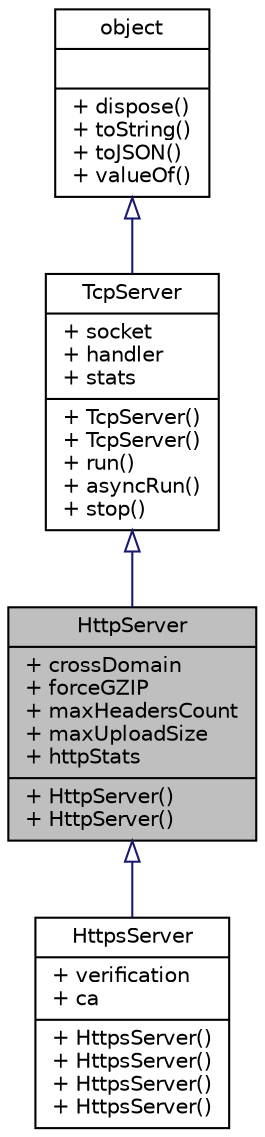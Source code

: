 digraph "HttpServer"
{
  edge [fontname="Helvetica",fontsize="10",labelfontname="Helvetica",labelfontsize="10"];
  node [fontname="Helvetica",fontsize="10",shape=record];
  Node1 [label="{HttpServer\n|+ crossDomain\l+ forceGZIP\l+ maxHeadersCount\l+ maxUploadSize\l+ httpStats\l|+ HttpServer()\l+ HttpServer()\l}",height=0.2,width=0.4,color="black", fillcolor="grey75", style="filled", fontcolor="black"];
  Node2 -> Node1 [dir="back",color="midnightblue",fontsize="10",style="solid",arrowtail="onormal",fontname="Helvetica"];
  Node2 [label="{TcpServer\n|+ socket\l+ handler\l+ stats\l|+ TcpServer()\l+ TcpServer()\l+ run()\l+ asyncRun()\l+ stop()\l}",height=0.2,width=0.4,color="black", fillcolor="white", style="filled",URL="$d7/d48/interfaceTcpServer.html",tooltip="tcp 服务器对象，可方便创建一个标准多纤程 tcp 服务器 "];
  Node3 -> Node2 [dir="back",color="midnightblue",fontsize="10",style="solid",arrowtail="onormal",fontname="Helvetica"];
  Node3 [label="{object\n||+ dispose()\l+ toString()\l+ toJSON()\l+ valueOf()\l}",height=0.2,width=0.4,color="black", fillcolor="white", style="filled",URL="$db/d38/interfaceobject.html",tooltip="基础对象，所有对象均继承于此 "];
  Node1 -> Node4 [dir="back",color="midnightblue",fontsize="10",style="solid",arrowtail="onormal",fontname="Helvetica"];
  Node4 [label="{HttpsServer\n|+ verification\l+ ca\l|+ HttpsServer()\l+ HttpsServer()\l+ HttpsServer()\l+ HttpsServer()\l}",height=0.2,width=0.4,color="black", fillcolor="white", style="filled",URL="$d7/d42/interfaceHttpsServer.html",tooltip="https 服务器对象 "];
}
